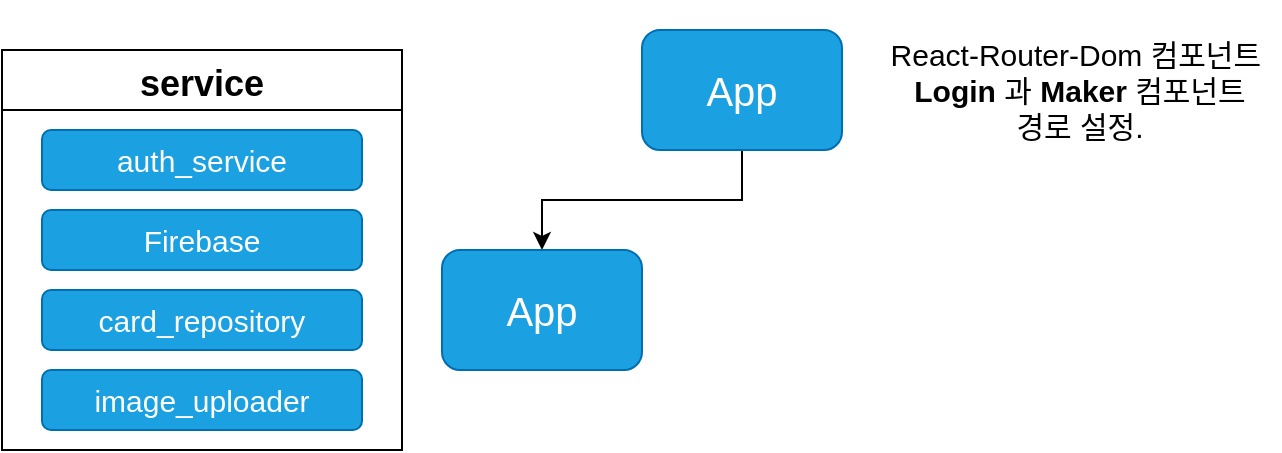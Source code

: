 <mxfile version="15.3.8" type="github">
  <diagram id="qXojaY42aiBFxvhF_yrl" name="Page-1">
    <mxGraphModel dx="864" dy="614" grid="1" gridSize="10" guides="1" tooltips="1" connect="1" arrows="1" fold="1" page="1" pageScale="1" pageWidth="827" pageHeight="1169" math="0" shadow="0">
      <root>
        <mxCell id="0" />
        <mxCell id="1" parent="0" />
        <mxCell id="ZUQluo5VriQcecSHElmV-3" value="" style="edgeStyle=orthogonalEdgeStyle;rounded=0;orthogonalLoop=1;jettySize=auto;html=1;" parent="1" source="ZUQluo5VriQcecSHElmV-1" target="ZUQluo5VriQcecSHElmV-2" edge="1">
          <mxGeometry relative="1" as="geometry" />
        </mxCell>
        <mxCell id="ZUQluo5VriQcecSHElmV-1" value="&lt;font style=&quot;font-size: 20px&quot;&gt;App&lt;/font&gt;" style="rounded=1;whiteSpace=wrap;html=1;fillColor=#1ba1e2;strokeColor=#006EAF;fontColor=#ffffff;" parent="1" vertex="1">
          <mxGeometry x="360" y="40" width="100" height="60" as="geometry" />
        </mxCell>
        <mxCell id="ZUQluo5VriQcecSHElmV-2" value="&lt;font style=&quot;font-size: 20px&quot;&gt;App&lt;/font&gt;" style="rounded=1;whiteSpace=wrap;html=1;fillColor=#1ba1e2;strokeColor=#006EAF;fontColor=#ffffff;" parent="1" vertex="1">
          <mxGeometry x="260" y="150" width="100" height="60" as="geometry" />
        </mxCell>
        <mxCell id="ZUQluo5VriQcecSHElmV-4" value="&lt;font style=&quot;font-size: 15px&quot;&gt;&lt;font style=&quot;font-size: 15px&quot;&gt;&lt;br&gt;React&lt;/font&gt;-&lt;font style=&quot;font-size: 15px&quot;&gt;Router-Dom 컴포넌트&amp;nbsp;&lt;br&gt;&lt;b&gt;Login&lt;/b&gt; 과 &lt;b&gt;Maker&lt;/b&gt;&amp;nbsp;컴포넌트 &lt;br&gt;경로 설정.&lt;br&gt;&lt;br&gt;&lt;/font&gt;&lt;/font&gt;" style="text;html=1;strokeColor=none;fillColor=none;align=center;verticalAlign=middle;whiteSpace=wrap;rounded=0;labelBackgroundColor=#FFFFFF;labelBorderColor=none;spacing=0;fontColor=#000000;spacingLeft=0;" parent="1" vertex="1">
          <mxGeometry x="479" y="30" width="200" height="80" as="geometry" />
        </mxCell>
        <mxCell id="iWGha1-I6UxMjXV0nj9g-1" value="service" style="swimlane;fontSize=18;startSize=30;" vertex="1" parent="1">
          <mxGeometry x="40" y="50" width="200" height="200" as="geometry" />
        </mxCell>
        <mxCell id="iWGha1-I6UxMjXV0nj9g-2" value="&lt;span style=&quot;font-size: 15px&quot;&gt;auth_service&lt;/span&gt;" style="rounded=1;whiteSpace=wrap;html=1;fillColor=#1ba1e2;strokeColor=#006EAF;fontColor=#ffffff;" vertex="1" parent="iWGha1-I6UxMjXV0nj9g-1">
          <mxGeometry x="20" y="40" width="160" height="30" as="geometry" />
        </mxCell>
        <mxCell id="iWGha1-I6UxMjXV0nj9g-3" value="&lt;span style=&quot;font-size: 15px&quot;&gt;Firebase&lt;/span&gt;" style="rounded=1;whiteSpace=wrap;html=1;fillColor=#1ba1e2;strokeColor=#006EAF;fontColor=#ffffff;" vertex="1" parent="iWGha1-I6UxMjXV0nj9g-1">
          <mxGeometry x="20" y="80" width="160" height="30" as="geometry" />
        </mxCell>
        <mxCell id="iWGha1-I6UxMjXV0nj9g-4" value="&lt;span style=&quot;font-size: 15px&quot;&gt;card_repository&lt;/span&gt;" style="rounded=1;whiteSpace=wrap;html=1;fillColor=#1ba1e2;strokeColor=#006EAF;fontColor=#ffffff;" vertex="1" parent="iWGha1-I6UxMjXV0nj9g-1">
          <mxGeometry x="20" y="120" width="160" height="30" as="geometry" />
        </mxCell>
        <mxCell id="iWGha1-I6UxMjXV0nj9g-5" value="&lt;span style=&quot;font-size: 15px&quot;&gt;image_uploader&lt;/span&gt;" style="rounded=1;whiteSpace=wrap;html=1;fillColor=#1ba1e2;strokeColor=#006EAF;fontColor=#ffffff;" vertex="1" parent="iWGha1-I6UxMjXV0nj9g-1">
          <mxGeometry x="20" y="160" width="160" height="30" as="geometry" />
        </mxCell>
      </root>
    </mxGraphModel>
  </diagram>
</mxfile>
